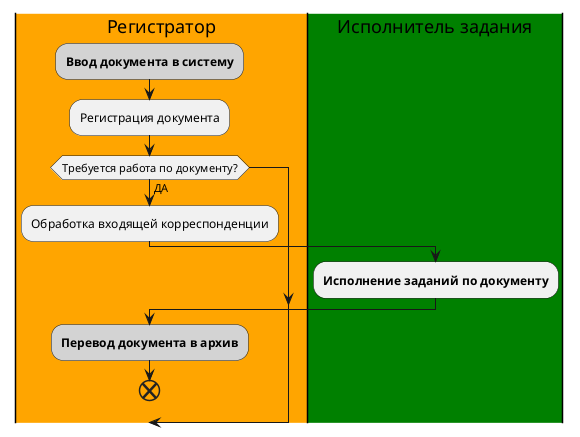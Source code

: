 @startuml
skinparam rectangleBorderThickness 1

|#orange|Регистратор|
#lightgray:**Ввод документа в систему**;
:Регистрация документа;
if (Требуется работа по документу?) then (ДА)
:Обработка входящей корреспонденции;
|#green|Исполнитель задания|
:**Исполнение заданий по документу**;
|#orange|Регистратор|
#lightgray:**Перевод документа в архив**;
end
@enduml
